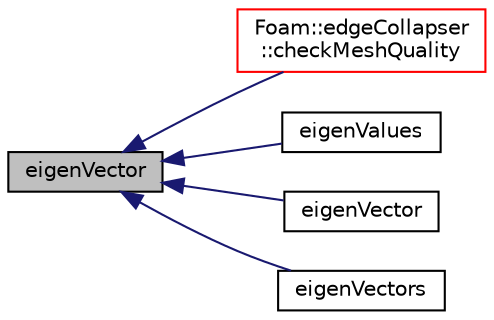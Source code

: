 digraph "eigenVector"
{
  bgcolor="transparent";
  edge [fontname="Helvetica",fontsize="10",labelfontname="Helvetica",labelfontsize="10"];
  node [fontname="Helvetica",fontsize="10",shape=record];
  rankdir="LR";
  Node1 [label="eigenVector",height=0.2,width=0.4,color="black", fillcolor="grey75", style="filled", fontcolor="black"];
  Node1 -> Node2 [dir="back",color="midnightblue",fontsize="10",style="solid",fontname="Helvetica"];
  Node2 [label="Foam::edgeCollapser\l::checkMeshQuality",height=0.2,width=0.4,color="red",URL="$a00617.html#a05c592dbdbe3fcc0728c2595750b5982",tooltip="Check mesh and mark points on faces in error. "];
  Node1 -> Node3 [dir="back",color="midnightblue",fontsize="10",style="solid",fontname="Helvetica"];
  Node3 [label="eigenValues",height=0.2,width=0.4,color="black",URL="$a10887.html#a439ae805cc773abe7c94178cce4f5ba3"];
  Node1 -> Node4 [dir="back",color="midnightblue",fontsize="10",style="solid",fontname="Helvetica"];
  Node4 [label="eigenVector",height=0.2,width=0.4,color="black",URL="$a10887.html#a64494e54a45a073ea986ea61968f66b7"];
  Node1 -> Node5 [dir="back",color="midnightblue",fontsize="10",style="solid",fontname="Helvetica"];
  Node5 [label="eigenVectors",height=0.2,width=0.4,color="black",URL="$a10887.html#a8c9e73d2a3e4751cc6c74e1d69ff3bc9"];
}
